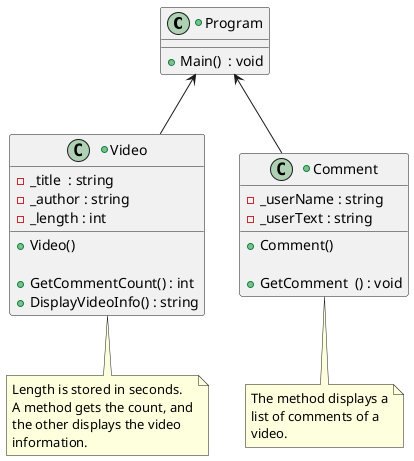 @startuml YouTube Videos
' Abstraction
+class Program {
  + Main()  : void
}

+class Video {
' Attributes
  - _title  : string
  - _author : string
  - _length : int
  '- _comment : List<Comment>

' Constructors
  + Video()

' Behaviors
  + GetCommentCount() : int
  + DisplayVideoInfo() : string
}
note bottom of Video
  Length is stored in seconds.
  A method gets the count, and
  the other displays the video
  information.
end note

+class Comment {
' Attributes
  - _userName : string
  - _userText : string

' Constructors
  + Comment()

' Behaviors
  + GetComment  () : void
}
note bottom of Comment
  The method displays a
  list of comments of a
  video.
end note

Program <-- Video
Program <-- Comment

@enduml